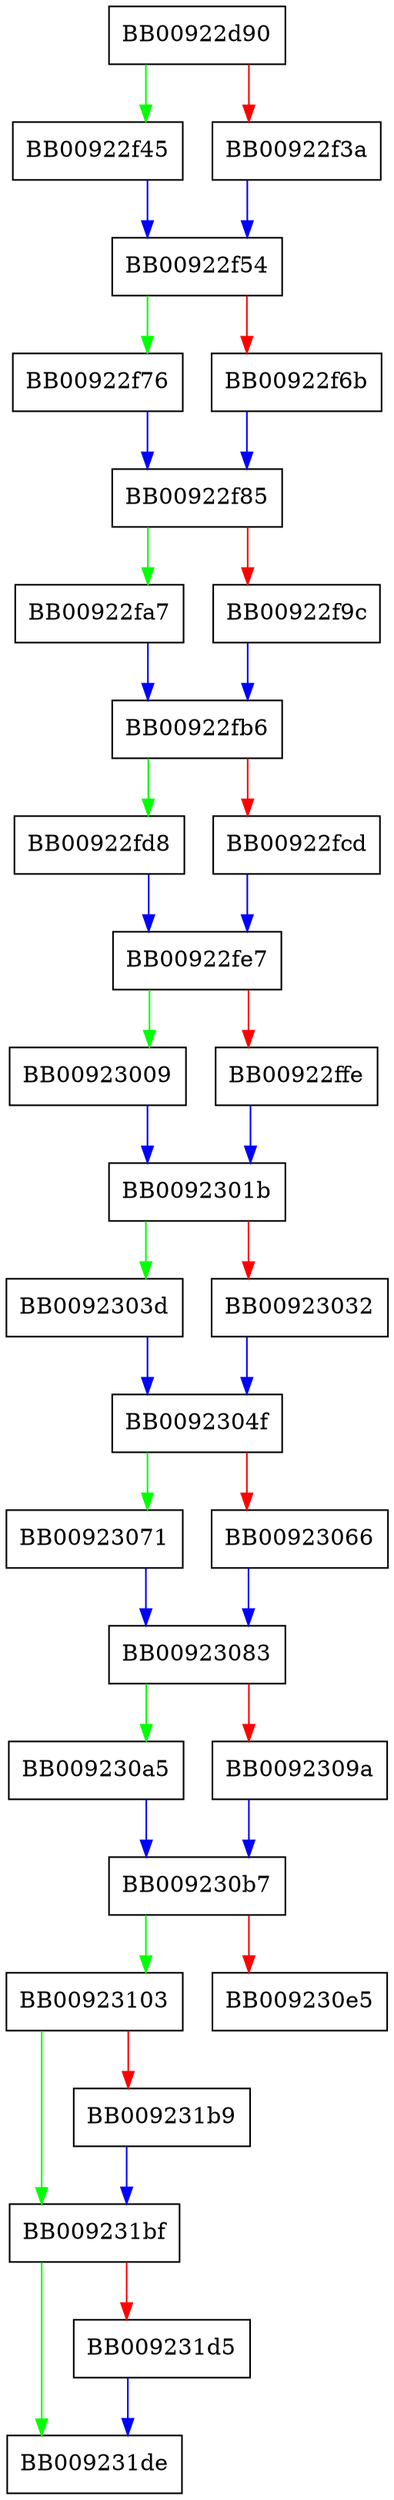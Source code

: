 digraph _dl_runtime_profile_avx {
  node [shape="box"];
  graph [splines=ortho];
  BB00922d90 -> BB00922f45 [color="green"];
  BB00922d90 -> BB00922f3a [color="red"];
  BB00922f3a -> BB00922f54 [color="blue"];
  BB00922f45 -> BB00922f54 [color="blue"];
  BB00922f54 -> BB00922f76 [color="green"];
  BB00922f54 -> BB00922f6b [color="red"];
  BB00922f6b -> BB00922f85 [color="blue"];
  BB00922f76 -> BB00922f85 [color="blue"];
  BB00922f85 -> BB00922fa7 [color="green"];
  BB00922f85 -> BB00922f9c [color="red"];
  BB00922f9c -> BB00922fb6 [color="blue"];
  BB00922fa7 -> BB00922fb6 [color="blue"];
  BB00922fb6 -> BB00922fd8 [color="green"];
  BB00922fb6 -> BB00922fcd [color="red"];
  BB00922fcd -> BB00922fe7 [color="blue"];
  BB00922fd8 -> BB00922fe7 [color="blue"];
  BB00922fe7 -> BB00923009 [color="green"];
  BB00922fe7 -> BB00922ffe [color="red"];
  BB00922ffe -> BB0092301b [color="blue"];
  BB00923009 -> BB0092301b [color="blue"];
  BB0092301b -> BB0092303d [color="green"];
  BB0092301b -> BB00923032 [color="red"];
  BB00923032 -> BB0092304f [color="blue"];
  BB0092303d -> BB0092304f [color="blue"];
  BB0092304f -> BB00923071 [color="green"];
  BB0092304f -> BB00923066 [color="red"];
  BB00923066 -> BB00923083 [color="blue"];
  BB00923071 -> BB00923083 [color="blue"];
  BB00923083 -> BB009230a5 [color="green"];
  BB00923083 -> BB0092309a [color="red"];
  BB0092309a -> BB009230b7 [color="blue"];
  BB009230a5 -> BB009230b7 [color="blue"];
  BB009230b7 -> BB00923103 [color="green"];
  BB009230b7 -> BB009230e5 [color="red"];
  BB00923103 -> BB009231bf [color="green"];
  BB00923103 -> BB009231b9 [color="red"];
  BB009231b9 -> BB009231bf [color="blue"];
  BB009231bf -> BB009231de [color="green"];
  BB009231bf -> BB009231d5 [color="red"];
  BB009231d5 -> BB009231de [color="blue"];
}